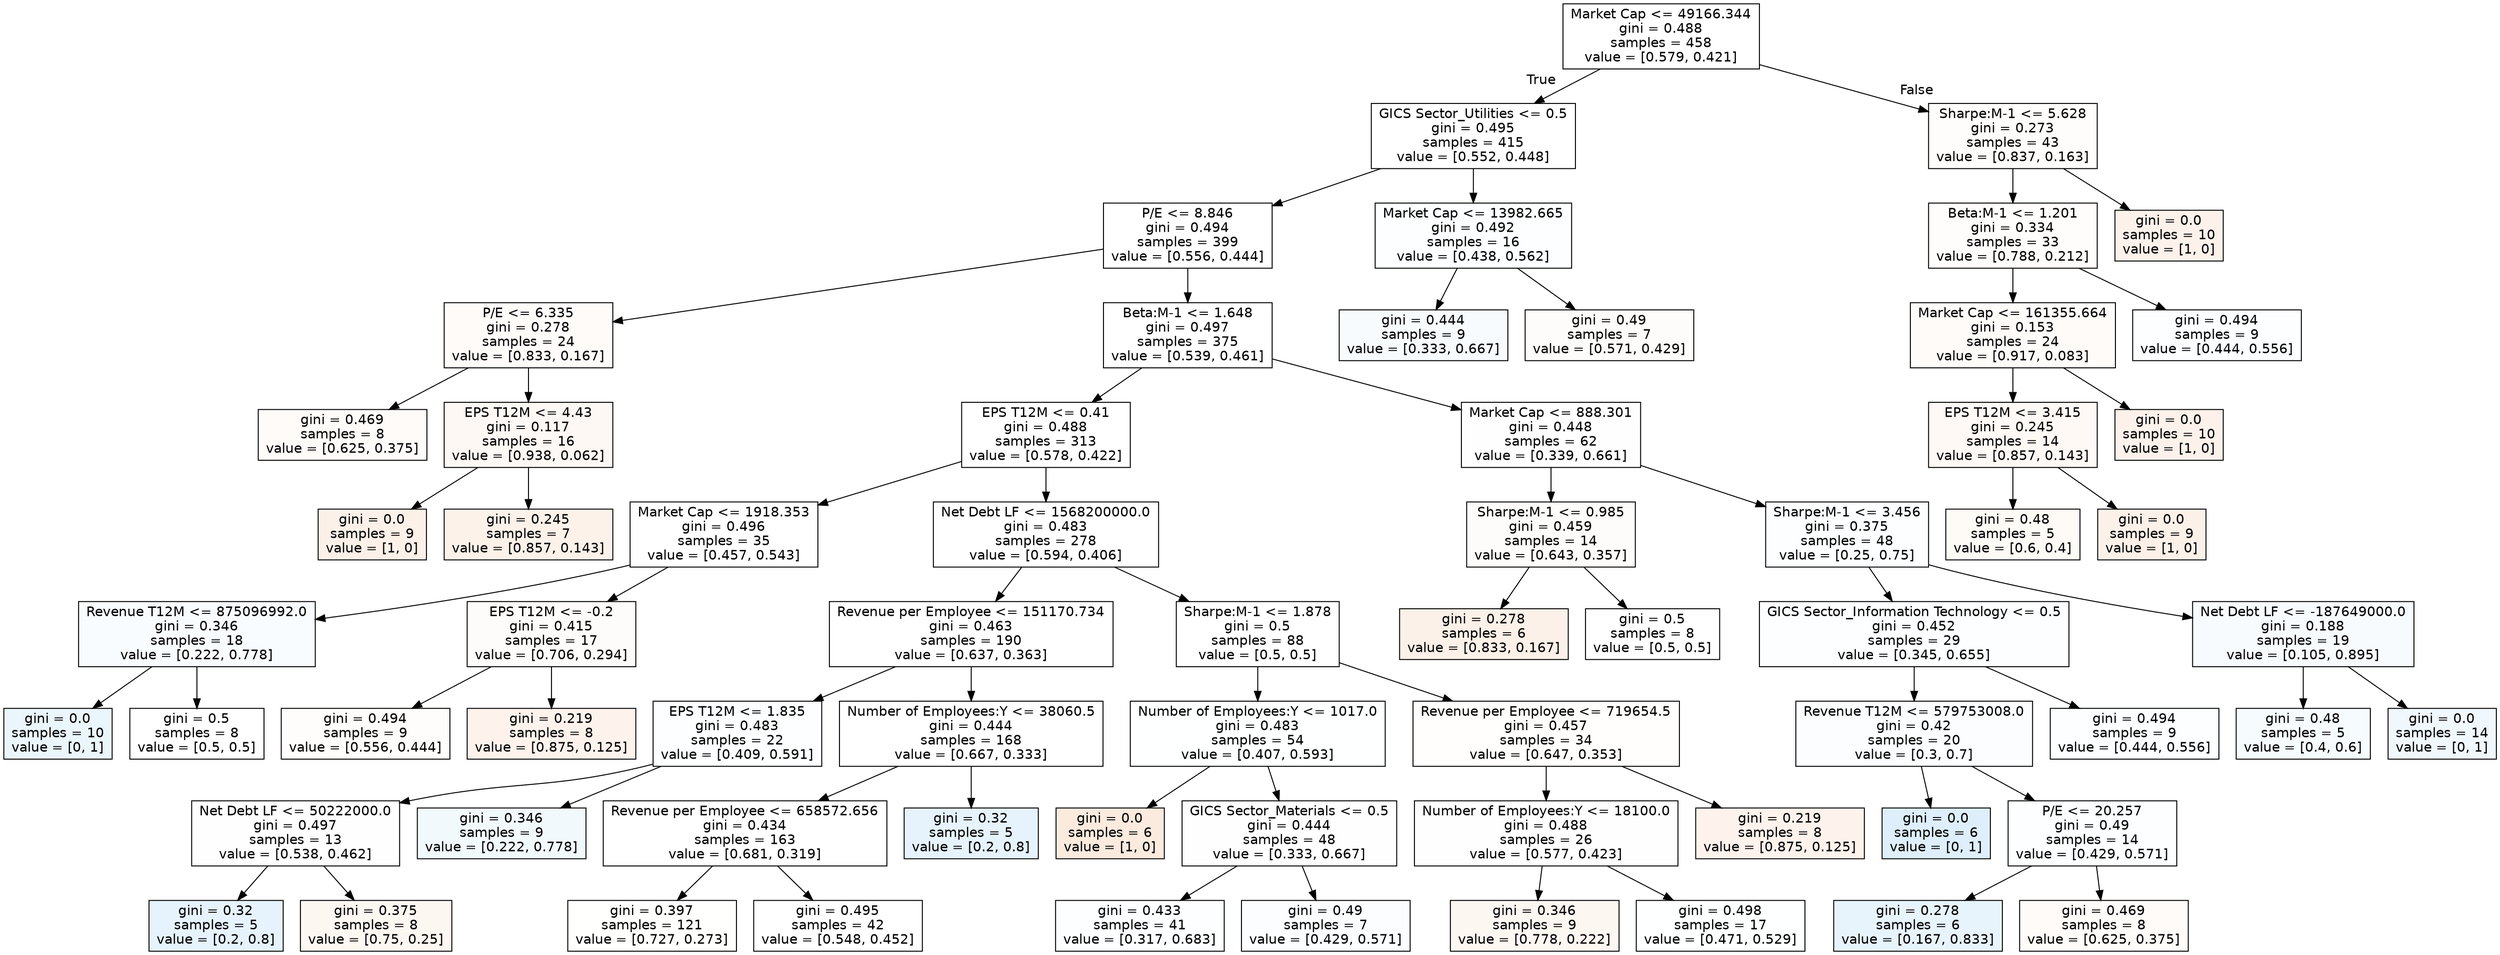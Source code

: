 digraph Tree {
node [shape=box, style="filled", color="black", fontname="helvetica"] ;
edge [fontname="helvetica"] ;
0 [label="Market Cap <= 49166.344\ngini = 0.488\nsamples = 458\nvalue = [0.579, 0.421]", fillcolor="#ffffff"] ;
1 [label="GICS Sector_Utilities <= 0.5\ngini = 0.495\nsamples = 415\nvalue = [0.552, 0.448]", fillcolor="#ffffff"] ;
0 -> 1 [labeldistance=2.5, labelangle=45, headlabel="True"] ;
7 [label="P/E <= 8.846\ngini = 0.494\nsamples = 399\nvalue = [0.556, 0.444]", fillcolor="#ffffff"] ;
1 -> 7 ;
9 [label="P/E <= 6.335\ngini = 0.278\nsamples = 24\nvalue = [0.833, 0.167]", fillcolor="#fefbf9"] ;
7 -> 9 ;
45 [label="gini = 0.469\nsamples = 8\nvalue = [0.625, 0.375]", fillcolor="#fefbf9"] ;
9 -> 45 ;
46 [label="EPS T12M <= 4.43\ngini = 0.117\nsamples = 16\nvalue = [0.938, 0.062]", fillcolor="#fef8f4"] ;
9 -> 46 ;
63 [label="gini = 0.0\nsamples = 9\nvalue = [1, 0]", fillcolor="#fcf1e9"] ;
46 -> 63 ;
64 [label="gini = 0.245\nsamples = 7\nvalue = [0.857, 0.143]", fillcolor="#fcf2ea"] ;
46 -> 64 ;
10 [label="Beta:M-1 <= 1.648\ngini = 0.497\nsamples = 375\nvalue = [0.539, 0.461]", fillcolor="#ffffff"] ;
7 -> 10 ;
11 [label="EPS T12M <= 0.41\ngini = 0.488\nsamples = 313\nvalue = [0.578, 0.422]", fillcolor="#ffffff"] ;
10 -> 11 ;
19 [label="Market Cap <= 1918.353\ngini = 0.496\nsamples = 35\nvalue = [0.457, 0.543]", fillcolor="#ffffff"] ;
11 -> 19 ;
21 [label="Revenue T12M <= 875096992.0\ngini = 0.346\nsamples = 18\nvalue = [0.222, 0.778]", fillcolor="#f9fcfe"] ;
19 -> 21 ;
33 [label="gini = 0.0\nsamples = 10\nvalue = [0, 1]", fillcolor="#ebf5fc"] ;
21 -> 33 ;
34 [label="gini = 0.5\nsamples = 8\nvalue = [0.5, 0.5]", fillcolor="#ffffff"] ;
21 -> 34 ;
22 [label="EPS T12M <= -0.2\ngini = 0.415\nsamples = 17\nvalue = [0.706, 0.294]", fillcolor="#fefcfa"] ;
19 -> 22 ;
47 [label="gini = 0.494\nsamples = 9\nvalue = [0.556, 0.444]", fillcolor="#fffdfc"] ;
22 -> 47 ;
48 [label="gini = 0.219\nsamples = 8\nvalue = [0.875, 0.125]", fillcolor="#fdf3ec"] ;
22 -> 48 ;
20 [label="Net Debt LF <= 1568200000.0\ngini = 0.483\nsamples = 278\nvalue = [0.594, 0.406]", fillcolor="#ffffff"] ;
11 -> 20 ;
23 [label="Revenue per Employee <= 151170.734\ngini = 0.463\nsamples = 190\nvalue = [0.637, 0.363]", fillcolor="#ffffff"] ;
20 -> 23 ;
25 [label="EPS T12M <= 1.835\ngini = 0.483\nsamples = 22\nvalue = [0.409, 0.591]", fillcolor="#fdfeff"] ;
23 -> 25 ;
41 [label="Net Debt LF <= 50222000.0\ngini = 0.497\nsamples = 13\nvalue = [0.538, 0.462]", fillcolor="#fffefe"] ;
25 -> 41 ;
43 [label="gini = 0.32\nsamples = 5\nvalue = [0.2, 0.8]", fillcolor="#e6f3fc"] ;
41 -> 43 ;
44 [label="gini = 0.375\nsamples = 8\nvalue = [0.75, 0.25]", fillcolor="#fdf7f2"] ;
41 -> 44 ;
42 [label="gini = 0.346\nsamples = 9\nvalue = [0.222, 0.778]", fillcolor="#f2f9fd"] ;
25 -> 42 ;
26 [label="Number of Employees:Y <= 38060.5\ngini = 0.444\nsamples = 168\nvalue = [0.667, 0.333]", fillcolor="#ffffff"] ;
23 -> 26 ;
31 [label="Revenue per Employee <= 658572.656\ngini = 0.434\nsamples = 163\nvalue = [0.681, 0.319]", fillcolor="#ffffff"] ;
26 -> 31 ;
35 [label="gini = 0.397\nsamples = 121\nvalue = [0.727, 0.273]", fillcolor="#fffffe"] ;
31 -> 35 ;
36 [label="gini = 0.495\nsamples = 42\nvalue = [0.548, 0.452]", fillcolor="#ffffff"] ;
31 -> 36 ;
32 [label="gini = 0.32\nsamples = 5\nvalue = [0.2, 0.8]", fillcolor="#e6f3fc"] ;
26 -> 32 ;
24 [label="Sharpe:M-1 <= 1.878\ngini = 0.5\nsamples = 88\nvalue = [0.5, 0.5]", fillcolor="#ffffff"] ;
20 -> 24 ;
27 [label="Number of Employees:Y <= 1017.0\ngini = 0.483\nsamples = 54\nvalue = [0.407, 0.593]", fillcolor="#feffff"] ;
24 -> 27 ;
29 [label="gini = 0.0\nsamples = 6\nvalue = [1, 0]", fillcolor="#fbeade"] ;
27 -> 29 ;
30 [label="GICS Sector_Materials <= 0.5\ngini = 0.444\nsamples = 48\nvalue = [0.333, 0.667]", fillcolor="#fefeff"] ;
27 -> 30 ;
65 [label="gini = 0.433\nsamples = 41\nvalue = [0.317, 0.683]", fillcolor="#fdfeff"] ;
30 -> 65 ;
66 [label="gini = 0.49\nsamples = 7\nvalue = [0.429, 0.571]", fillcolor="#fbfdfe"] ;
30 -> 66 ;
28 [label="Revenue per Employee <= 719654.5\ngini = 0.457\nsamples = 34\nvalue = [0.647, 0.353]", fillcolor="#fffefd"] ;
24 -> 28 ;
37 [label="Number of Employees:Y <= 18100.0\ngini = 0.488\nsamples = 26\nvalue = [0.577, 0.423]", fillcolor="#fffefe"] ;
28 -> 37 ;
39 [label="gini = 0.346\nsamples = 9\nvalue = [0.778, 0.222]", fillcolor="#fdf7f2"] ;
37 -> 39 ;
40 [label="gini = 0.498\nsamples = 17\nvalue = [0.471, 0.529]", fillcolor="#feffff"] ;
37 -> 40 ;
38 [label="gini = 0.219\nsamples = 8\nvalue = [0.875, 0.125]", fillcolor="#fdf3ec"] ;
28 -> 38 ;
12 [label="Market Cap <= 888.301\ngini = 0.448\nsamples = 62\nvalue = [0.339, 0.661]", fillcolor="#fefeff"] ;
10 -> 12 ;
13 [label="Sharpe:M-1 <= 0.985\ngini = 0.459\nsamples = 14\nvalue = [0.643, 0.357]", fillcolor="#fefcfb"] ;
12 -> 13 ;
49 [label="gini = 0.278\nsamples = 6\nvalue = [0.833, 0.167]", fillcolor="#fcf1e8"] ;
13 -> 49 ;
50 [label="gini = 0.5\nsamples = 8\nvalue = [0.5, 0.5]", fillcolor="#ffffff"] ;
13 -> 50 ;
14 [label="Sharpe:M-1 <= 3.456\ngini = 0.375\nsamples = 48\nvalue = [0.25, 0.75]", fillcolor="#fdfeff"] ;
12 -> 14 ;
15 [label="GICS Sector_Information Technology <= 0.5\ngini = 0.452\nsamples = 29\nvalue = [0.345, 0.655]", fillcolor="#fdfeff"] ;
14 -> 15 ;
53 [label="Revenue T12M <= 579753008.0\ngini = 0.42\nsamples = 20\nvalue = [0.3, 0.7]", fillcolor="#fbfdfe"] ;
15 -> 53 ;
55 [label="gini = 0.0\nsamples = 6\nvalue = [0, 1]", fillcolor="#deeffb"] ;
53 -> 55 ;
56 [label="P/E <= 20.257\ngini = 0.49\nsamples = 14\nvalue = [0.429, 0.571]", fillcolor="#fdfeff"] ;
53 -> 56 ;
57 [label="gini = 0.278\nsamples = 6\nvalue = [0.167, 0.833]", fillcolor="#e8f4fc"] ;
56 -> 57 ;
58 [label="gini = 0.469\nsamples = 8\nvalue = [0.625, 0.375]", fillcolor="#fefbf9"] ;
56 -> 58 ;
54 [label="gini = 0.494\nsamples = 9\nvalue = [0.444, 0.556]", fillcolor="#fcfeff"] ;
15 -> 54 ;
16 [label="Net Debt LF <= -187649000.0\ngini = 0.188\nsamples = 19\nvalue = [0.105, 0.895]", fillcolor="#f7fbfe"] ;
14 -> 16 ;
17 [label="gini = 0.48\nsamples = 5\nvalue = [0.4, 0.6]", fillcolor="#f6fbfe"] ;
16 -> 17 ;
18 [label="gini = 0.0\nsamples = 14\nvalue = [0, 1]", fillcolor="#f1f8fd"] ;
16 -> 18 ;
8 [label="Market Cap <= 13982.665\ngini = 0.492\nsamples = 16\nvalue = [0.438, 0.562]", fillcolor="#fdfeff"] ;
1 -> 8 ;
51 [label="gini = 0.444\nsamples = 9\nvalue = [0.333, 0.667]", fillcolor="#f7fbfe"] ;
8 -> 51 ;
52 [label="gini = 0.49\nsamples = 7\nvalue = [0.571, 0.429]", fillcolor="#fefcfb"] ;
8 -> 52 ;
2 [label="Sharpe:M-1 <= 5.628\ngini = 0.273\nsamples = 43\nvalue = [0.837, 0.163]", fillcolor="#fffdfc"] ;
0 -> 2 [labeldistance=2.5, labelangle=-45, headlabel="False"] ;
3 [label="Beta:M-1 <= 1.201\ngini = 0.334\nsamples = 33\nvalue = [0.788, 0.212]", fillcolor="#fffdfc"] ;
2 -> 3 ;
5 [label="Market Cap <= 161355.664\ngini = 0.153\nsamples = 24\nvalue = [0.917, 0.083]", fillcolor="#fefbf8"] ;
3 -> 5 ;
59 [label="EPS T12M <= 3.415\ngini = 0.245\nsamples = 14\nvalue = [0.857, 0.143]", fillcolor="#fef9f5"] ;
5 -> 59 ;
61 [label="gini = 0.48\nsamples = 5\nvalue = [0.6, 0.4]", fillcolor="#fefaf6"] ;
59 -> 61 ;
62 [label="gini = 0.0\nsamples = 9\nvalue = [1, 0]", fillcolor="#fcf1e9"] ;
59 -> 62 ;
60 [label="gini = 0.0\nsamples = 10\nvalue = [1, 0]", fillcolor="#fcf2eb"] ;
5 -> 60 ;
6 [label="gini = 0.494\nsamples = 9\nvalue = [0.444, 0.556]", fillcolor="#fcfeff"] ;
3 -> 6 ;
4 [label="gini = 0.0\nsamples = 10\nvalue = [1, 0]", fillcolor="#fcf2eb"] ;
2 -> 4 ;
}